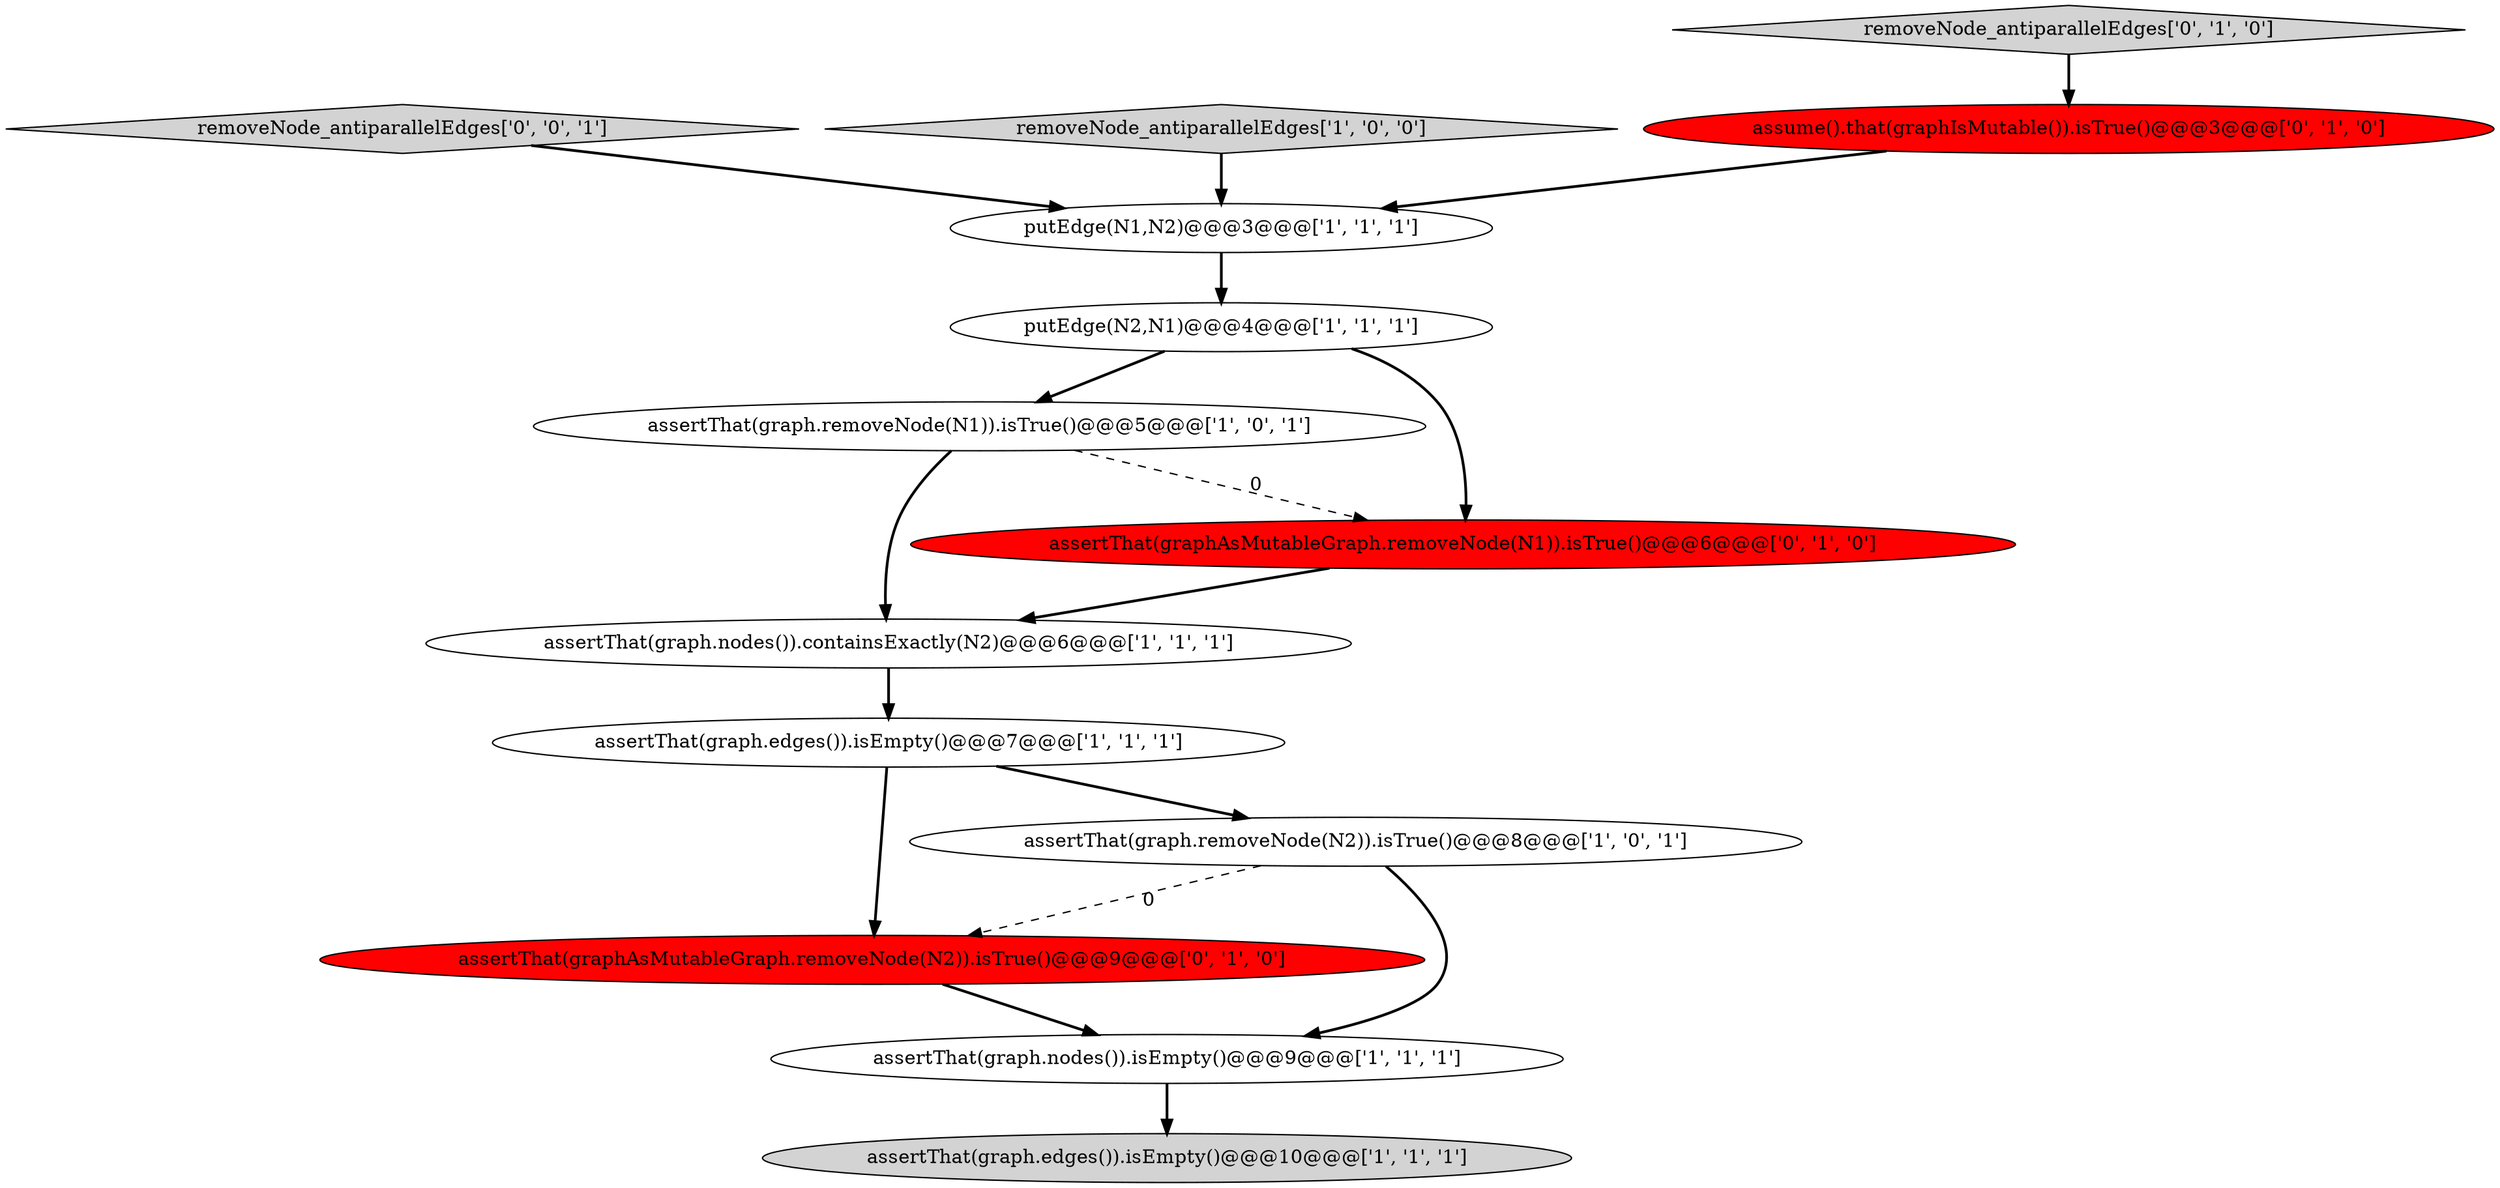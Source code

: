digraph {
4 [style = filled, label = "assertThat(graph.edges()).isEmpty()@@@7@@@['1', '1', '1']", fillcolor = white, shape = ellipse image = "AAA0AAABBB1BBB"];
8 [style = filled, label = "assertThat(graph.removeNode(N1)).isTrue()@@@5@@@['1', '0', '1']", fillcolor = white, shape = ellipse image = "AAA0AAABBB1BBB"];
13 [style = filled, label = "removeNode_antiparallelEdges['0', '0', '1']", fillcolor = lightgray, shape = diamond image = "AAA0AAABBB3BBB"];
0 [style = filled, label = "assertThat(graph.edges()).isEmpty()@@@10@@@['1', '1', '1']", fillcolor = lightgray, shape = ellipse image = "AAA0AAABBB1BBB"];
5 [style = filled, label = "putEdge(N1,N2)@@@3@@@['1', '1', '1']", fillcolor = white, shape = ellipse image = "AAA0AAABBB1BBB"];
6 [style = filled, label = "assertThat(graph.nodes()).containsExactly(N2)@@@6@@@['1', '1', '1']", fillcolor = white, shape = ellipse image = "AAA0AAABBB1BBB"];
1 [style = filled, label = "removeNode_antiparallelEdges['1', '0', '0']", fillcolor = lightgray, shape = diamond image = "AAA0AAABBB1BBB"];
12 [style = filled, label = "assertThat(graphAsMutableGraph.removeNode(N2)).isTrue()@@@9@@@['0', '1', '0']", fillcolor = red, shape = ellipse image = "AAA1AAABBB2BBB"];
11 [style = filled, label = "assume().that(graphIsMutable()).isTrue()@@@3@@@['0', '1', '0']", fillcolor = red, shape = ellipse image = "AAA1AAABBB2BBB"];
2 [style = filled, label = "assertThat(graph.removeNode(N2)).isTrue()@@@8@@@['1', '0', '1']", fillcolor = white, shape = ellipse image = "AAA0AAABBB1BBB"];
3 [style = filled, label = "assertThat(graph.nodes()).isEmpty()@@@9@@@['1', '1', '1']", fillcolor = white, shape = ellipse image = "AAA0AAABBB1BBB"];
10 [style = filled, label = "removeNode_antiparallelEdges['0', '1', '0']", fillcolor = lightgray, shape = diamond image = "AAA0AAABBB2BBB"];
7 [style = filled, label = "putEdge(N2,N1)@@@4@@@['1', '1', '1']", fillcolor = white, shape = ellipse image = "AAA0AAABBB1BBB"];
9 [style = filled, label = "assertThat(graphAsMutableGraph.removeNode(N1)).isTrue()@@@6@@@['0', '1', '0']", fillcolor = red, shape = ellipse image = "AAA1AAABBB2BBB"];
1->5 [style = bold, label=""];
7->9 [style = bold, label=""];
4->12 [style = bold, label=""];
5->7 [style = bold, label=""];
6->4 [style = bold, label=""];
11->5 [style = bold, label=""];
8->9 [style = dashed, label="0"];
2->12 [style = dashed, label="0"];
8->6 [style = bold, label=""];
12->3 [style = bold, label=""];
4->2 [style = bold, label=""];
7->8 [style = bold, label=""];
3->0 [style = bold, label=""];
2->3 [style = bold, label=""];
9->6 [style = bold, label=""];
10->11 [style = bold, label=""];
13->5 [style = bold, label=""];
}
